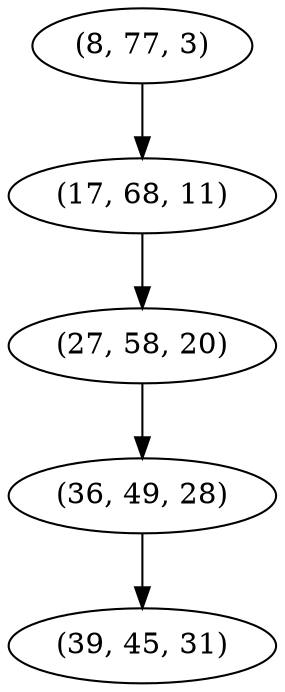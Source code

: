 digraph tree {
    "(8, 77, 3)";
    "(17, 68, 11)";
    "(27, 58, 20)";
    "(36, 49, 28)";
    "(39, 45, 31)";
    "(8, 77, 3)" -> "(17, 68, 11)";
    "(17, 68, 11)" -> "(27, 58, 20)";
    "(27, 58, 20)" -> "(36, 49, 28)";
    "(36, 49, 28)" -> "(39, 45, 31)";
}
